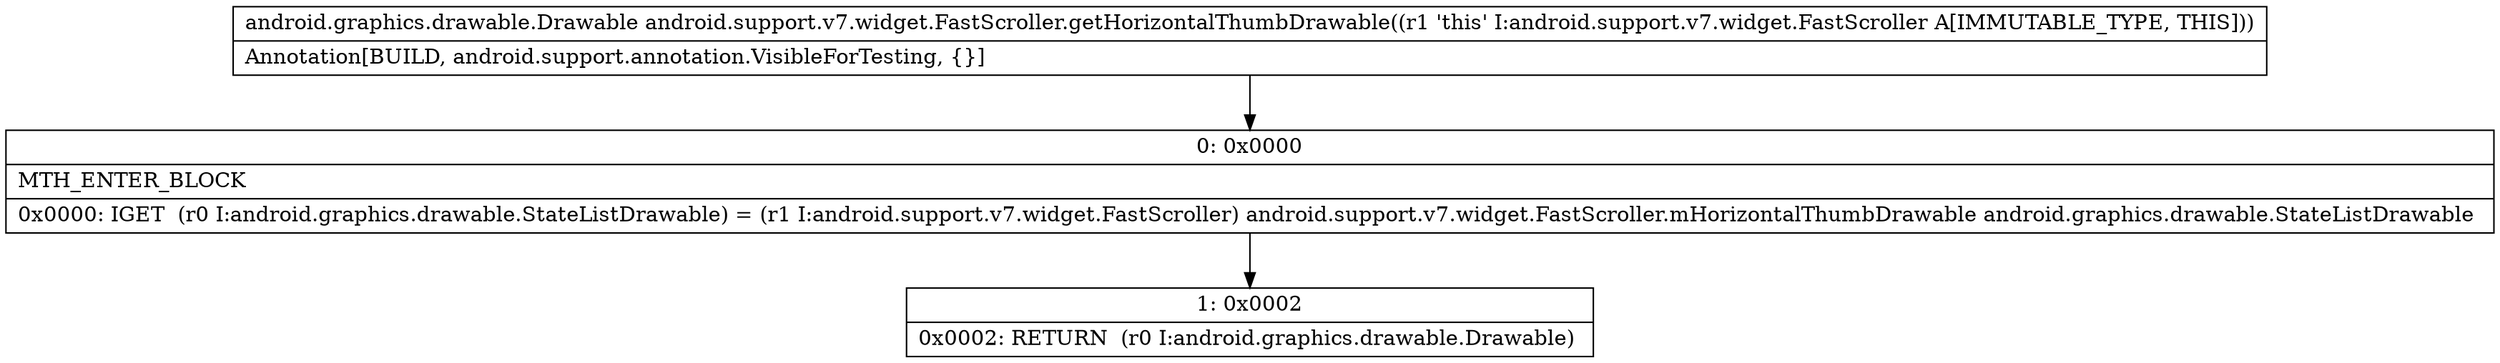 digraph "CFG forandroid.support.v7.widget.FastScroller.getHorizontalThumbDrawable()Landroid\/graphics\/drawable\/Drawable;" {
Node_0 [shape=record,label="{0\:\ 0x0000|MTH_ENTER_BLOCK\l|0x0000: IGET  (r0 I:android.graphics.drawable.StateListDrawable) = (r1 I:android.support.v7.widget.FastScroller) android.support.v7.widget.FastScroller.mHorizontalThumbDrawable android.graphics.drawable.StateListDrawable \l}"];
Node_1 [shape=record,label="{1\:\ 0x0002|0x0002: RETURN  (r0 I:android.graphics.drawable.Drawable) \l}"];
MethodNode[shape=record,label="{android.graphics.drawable.Drawable android.support.v7.widget.FastScroller.getHorizontalThumbDrawable((r1 'this' I:android.support.v7.widget.FastScroller A[IMMUTABLE_TYPE, THIS]))  | Annotation[BUILD, android.support.annotation.VisibleForTesting, \{\}]\l}"];
MethodNode -> Node_0;
Node_0 -> Node_1;
}


